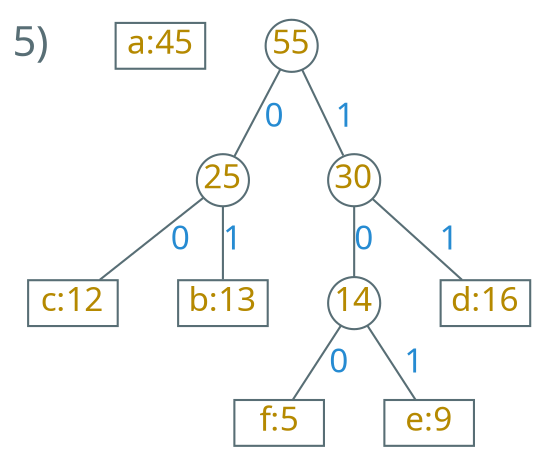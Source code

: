 digraph g {
    bgcolor=transparent
    rankdir=TB
    graph [ranksep=0.01, nodesep=0.4]
    node [shape=plaintext, fixedsize=true, width=0.3, color="#586e75", fontcolor="#586e75", fontsize=20, fontname="LXGWWenKai"]
    edge [arrowhead=none, color="#586e75", fontcolor="#268bd2", fontsize=16, fontname="LXGWWenKai"]

    "5)"

    node [shape=box, width=0.6, height=0.3, fontsize=16, fontcolor="#b58900"]

    "a:45"

    node [shape=circle, width=0.35, fontsize=16, fontcolor="#b58900"]

    55 -> 25 [label="0"]
    55 -> 30 [label="1"]
    30 -> 14 [label="0"]

    node [shape=box, width=0.6, height=0.3]
        
    30 -> "d:16" [label="1"]
    14 -> "f:5" [label="0"]
    14 -> "e:9" [label="1"]
    25 -> "c:12" [label="0"]
    25 -> "b:13" [label="1"]
}